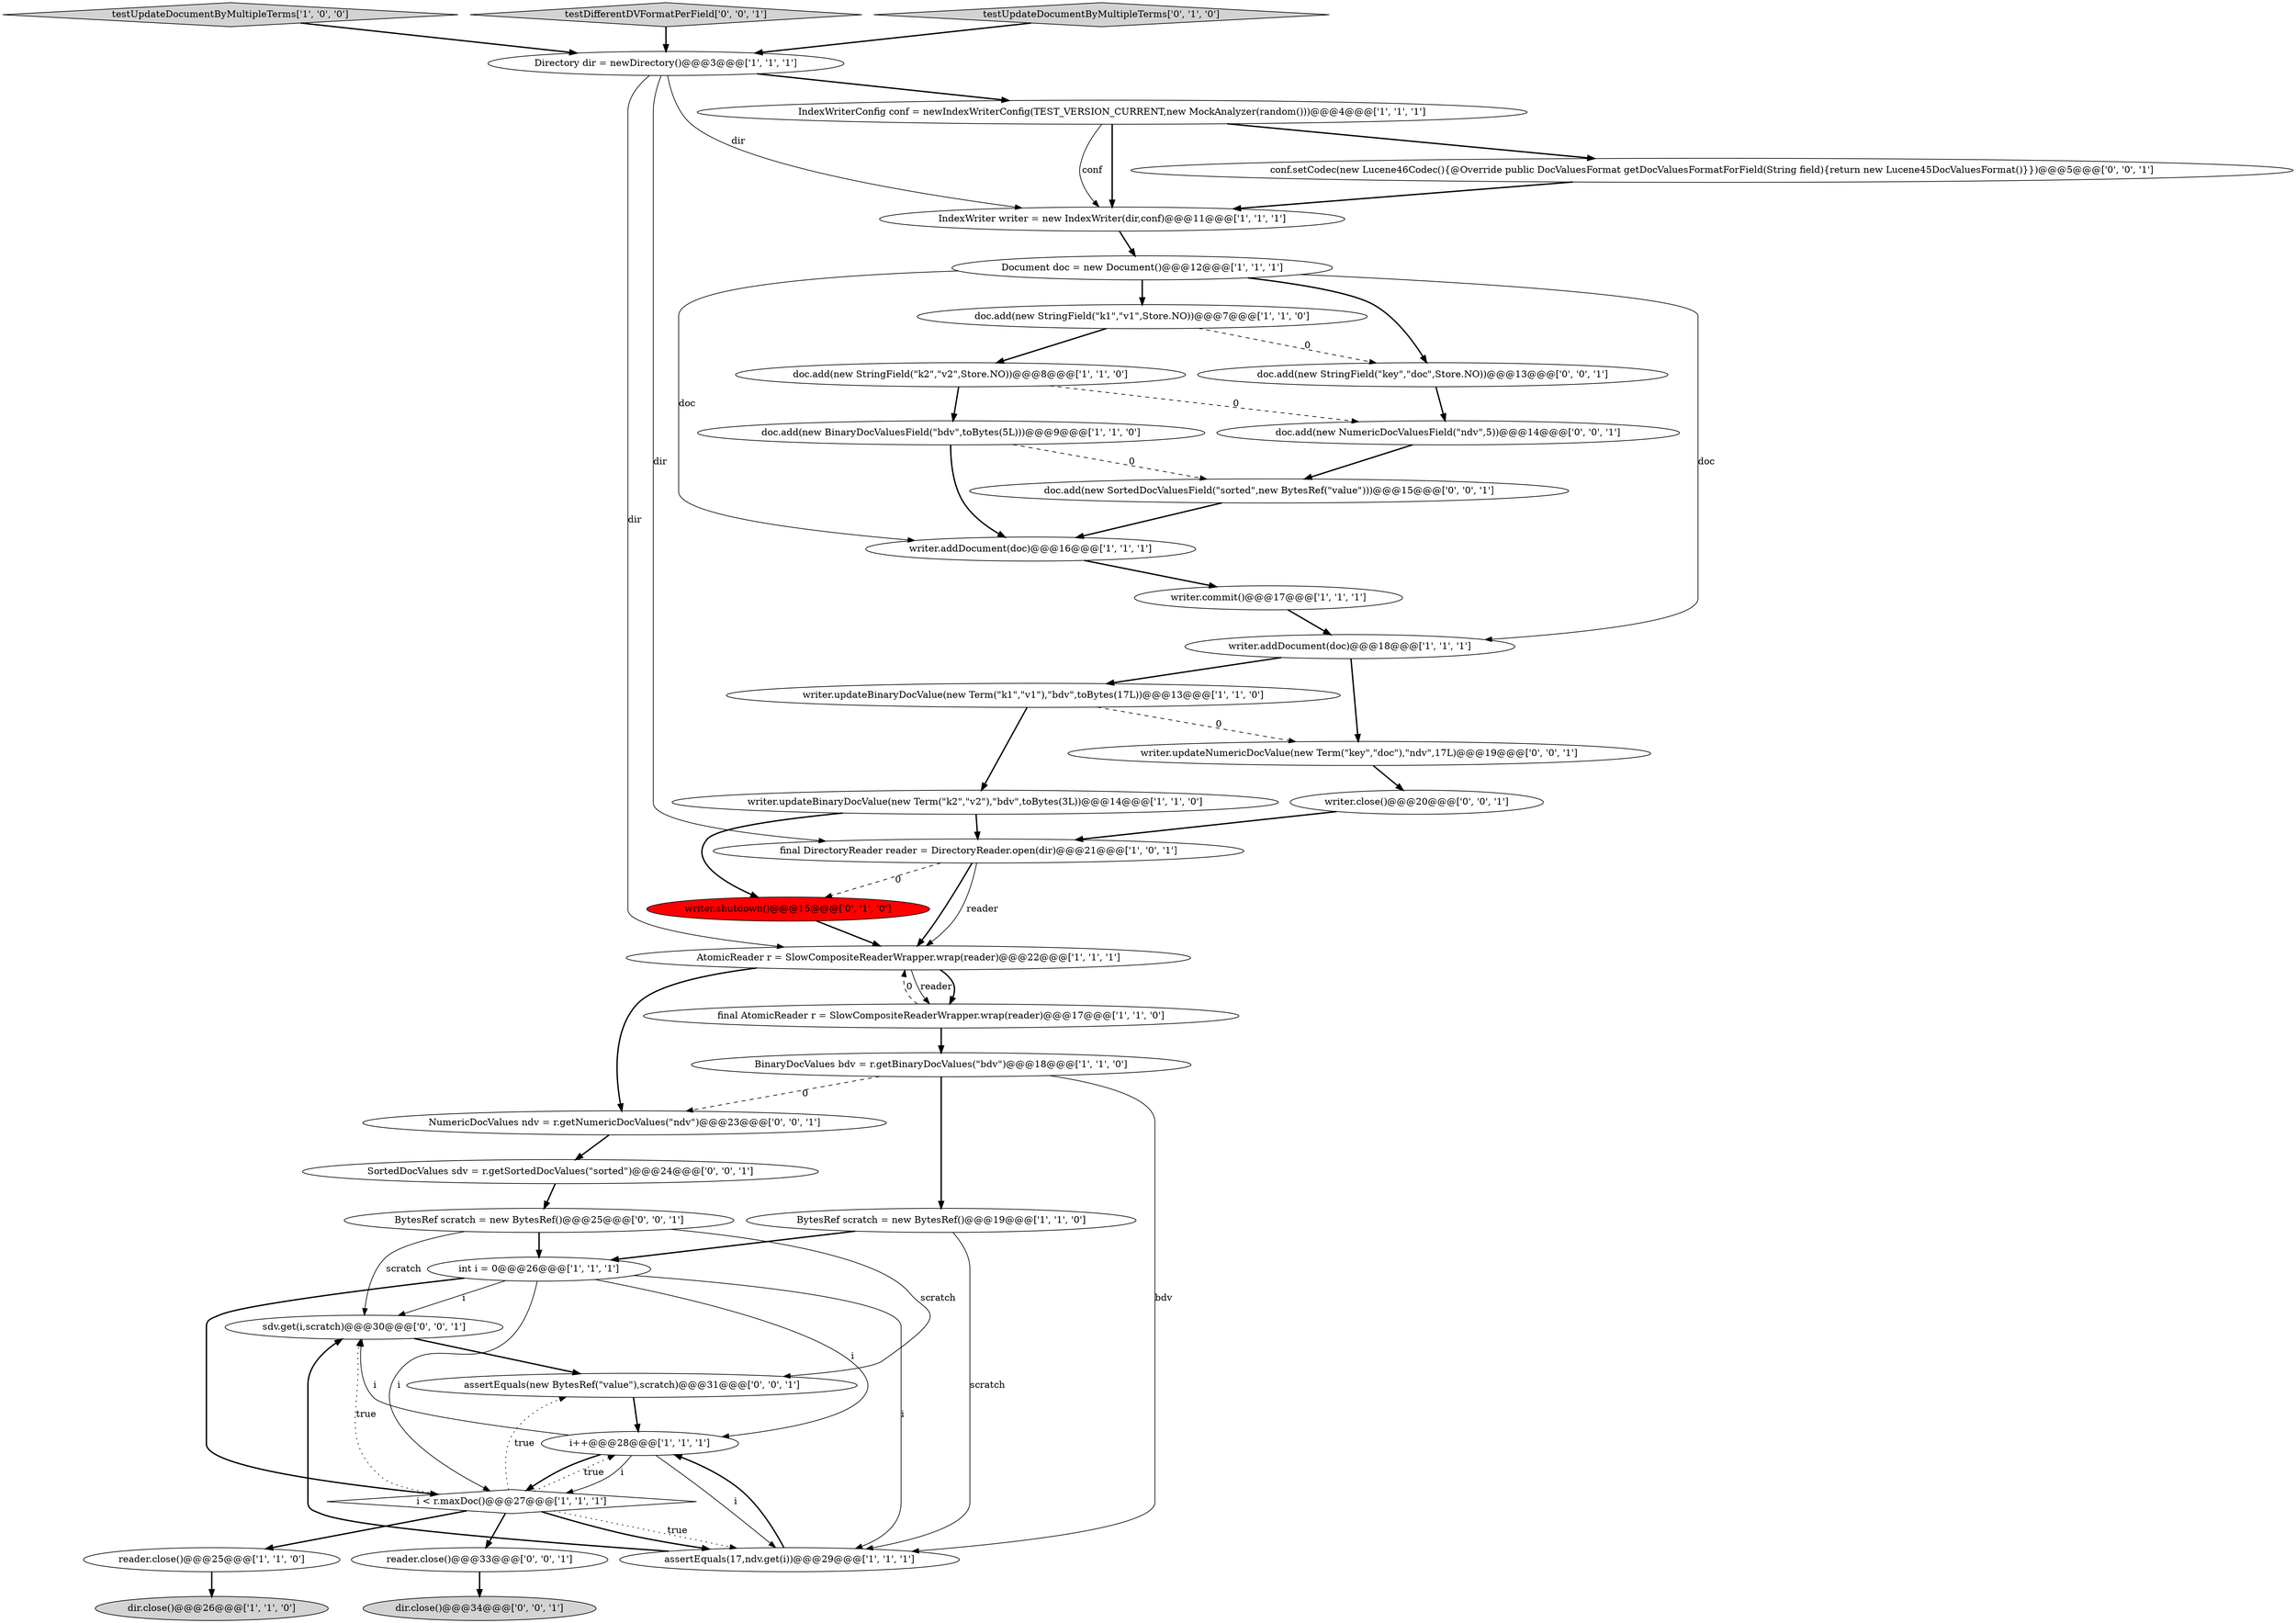 digraph {
23 [style = filled, label = "AtomicReader r = SlowCompositeReaderWrapper.wrap(reader)@@@22@@@['1', '1', '1']", fillcolor = white, shape = ellipse image = "AAA0AAABBB1BBB"];
36 [style = filled, label = "writer.updateNumericDocValue(new Term(\"key\",\"doc\"),\"ndv\",17L)@@@19@@@['0', '0', '1']", fillcolor = white, shape = ellipse image = "AAA0AAABBB3BBB"];
2 [style = filled, label = "i < r.maxDoc()@@@27@@@['1', '1', '1']", fillcolor = white, shape = diamond image = "AAA0AAABBB1BBB"];
21 [style = filled, label = "dir.close()@@@26@@@['1', '1', '0']", fillcolor = lightgray, shape = ellipse image = "AAA0AAABBB1BBB"];
24 [style = filled, label = "writer.shutdown()@@@15@@@['0', '1', '0']", fillcolor = red, shape = ellipse image = "AAA1AAABBB2BBB"];
33 [style = filled, label = "dir.close()@@@34@@@['0', '0', '1']", fillcolor = lightgray, shape = ellipse image = "AAA0AAABBB3BBB"];
27 [style = filled, label = "sdv.get(i,scratch)@@@30@@@['0', '0', '1']", fillcolor = white, shape = ellipse image = "AAA0AAABBB3BBB"];
28 [style = filled, label = "reader.close()@@@33@@@['0', '0', '1']", fillcolor = white, shape = ellipse image = "AAA0AAABBB3BBB"];
26 [style = filled, label = "doc.add(new NumericDocValuesField(\"ndv\",5))@@@14@@@['0', '0', '1']", fillcolor = white, shape = ellipse image = "AAA0AAABBB3BBB"];
10 [style = filled, label = "int i = 0@@@26@@@['1', '1', '1']", fillcolor = white, shape = ellipse image = "AAA0AAABBB1BBB"];
6 [style = filled, label = "final AtomicReader r = SlowCompositeReaderWrapper.wrap(reader)@@@17@@@['1', '1', '0']", fillcolor = white, shape = ellipse image = "AAA0AAABBB1BBB"];
30 [style = filled, label = "NumericDocValues ndv = r.getNumericDocValues(\"ndv\")@@@23@@@['0', '0', '1']", fillcolor = white, shape = ellipse image = "AAA0AAABBB3BBB"];
32 [style = filled, label = "conf.setCodec(new Lucene46Codec(){@Override public DocValuesFormat getDocValuesFormatForField(String field){return new Lucene45DocValuesFormat()}})@@@5@@@['0', '0', '1']", fillcolor = white, shape = ellipse image = "AAA0AAABBB3BBB"];
16 [style = filled, label = "writer.updateBinaryDocValue(new Term(\"k2\",\"v2\"),\"bdv\",toBytes(3L))@@@14@@@['1', '1', '0']", fillcolor = white, shape = ellipse image = "AAA0AAABBB1BBB"];
9 [style = filled, label = "writer.addDocument(doc)@@@16@@@['1', '1', '1']", fillcolor = white, shape = ellipse image = "AAA0AAABBB1BBB"];
12 [style = filled, label = "writer.updateBinaryDocValue(new Term(\"k1\",\"v1\"),\"bdv\",toBytes(17L))@@@13@@@['1', '1', '0']", fillcolor = white, shape = ellipse image = "AAA0AAABBB1BBB"];
15 [style = filled, label = "writer.commit()@@@17@@@['1', '1', '1']", fillcolor = white, shape = ellipse image = "AAA0AAABBB1BBB"];
14 [style = filled, label = "writer.addDocument(doc)@@@18@@@['1', '1', '1']", fillcolor = white, shape = ellipse image = "AAA0AAABBB1BBB"];
11 [style = filled, label = "IndexWriterConfig conf = newIndexWriterConfig(TEST_VERSION_CURRENT,new MockAnalyzer(random()))@@@4@@@['1', '1', '1']", fillcolor = white, shape = ellipse image = "AAA0AAABBB1BBB"];
38 [style = filled, label = "assertEquals(new BytesRef(\"value\"),scratch)@@@31@@@['0', '0', '1']", fillcolor = white, shape = ellipse image = "AAA0AAABBB3BBB"];
18 [style = filled, label = "reader.close()@@@25@@@['1', '1', '0']", fillcolor = white, shape = ellipse image = "AAA0AAABBB1BBB"];
29 [style = filled, label = "SortedDocValues sdv = r.getSortedDocValues(\"sorted\")@@@24@@@['0', '0', '1']", fillcolor = white, shape = ellipse image = "AAA0AAABBB3BBB"];
17 [style = filled, label = "Document doc = new Document()@@@12@@@['1', '1', '1']", fillcolor = white, shape = ellipse image = "AAA0AAABBB1BBB"];
39 [style = filled, label = "doc.add(new StringField(\"key\",\"doc\",Store.NO))@@@13@@@['0', '0', '1']", fillcolor = white, shape = ellipse image = "AAA0AAABBB3BBB"];
19 [style = filled, label = "testUpdateDocumentByMultipleTerms['1', '0', '0']", fillcolor = lightgray, shape = diamond image = "AAA0AAABBB1BBB"];
5 [style = filled, label = "assertEquals(17,ndv.get(i))@@@29@@@['1', '1', '1']", fillcolor = white, shape = ellipse image = "AAA0AAABBB1BBB"];
4 [style = filled, label = "doc.add(new BinaryDocValuesField(\"bdv\",toBytes(5L)))@@@9@@@['1', '1', '0']", fillcolor = white, shape = ellipse image = "AAA0AAABBB1BBB"];
37 [style = filled, label = "writer.close()@@@20@@@['0', '0', '1']", fillcolor = white, shape = ellipse image = "AAA0AAABBB3BBB"];
7 [style = filled, label = "final DirectoryReader reader = DirectoryReader.open(dir)@@@21@@@['1', '0', '1']", fillcolor = white, shape = ellipse image = "AAA0AAABBB1BBB"];
35 [style = filled, label = "BytesRef scratch = new BytesRef()@@@25@@@['0', '0', '1']", fillcolor = white, shape = ellipse image = "AAA0AAABBB3BBB"];
13 [style = filled, label = "IndexWriter writer = new IndexWriter(dir,conf)@@@11@@@['1', '1', '1']", fillcolor = white, shape = ellipse image = "AAA0AAABBB1BBB"];
3 [style = filled, label = "Directory dir = newDirectory()@@@3@@@['1', '1', '1']", fillcolor = white, shape = ellipse image = "AAA0AAABBB1BBB"];
22 [style = filled, label = "doc.add(new StringField(\"k1\",\"v1\",Store.NO))@@@7@@@['1', '1', '0']", fillcolor = white, shape = ellipse image = "AAA0AAABBB1BBB"];
31 [style = filled, label = "testDifferentDVFormatPerField['0', '0', '1']", fillcolor = lightgray, shape = diamond image = "AAA0AAABBB3BBB"];
34 [style = filled, label = "doc.add(new SortedDocValuesField(\"sorted\",new BytesRef(\"value\")))@@@15@@@['0', '0', '1']", fillcolor = white, shape = ellipse image = "AAA0AAABBB3BBB"];
1 [style = filled, label = "BinaryDocValues bdv = r.getBinaryDocValues(\"bdv\")@@@18@@@['1', '1', '0']", fillcolor = white, shape = ellipse image = "AAA0AAABBB1BBB"];
0 [style = filled, label = "i++@@@28@@@['1', '1', '1']", fillcolor = white, shape = ellipse image = "AAA0AAABBB1BBB"];
25 [style = filled, label = "testUpdateDocumentByMultipleTerms['0', '1', '0']", fillcolor = lightgray, shape = diamond image = "AAA0AAABBB2BBB"];
8 [style = filled, label = "BytesRef scratch = new BytesRef()@@@19@@@['1', '1', '0']", fillcolor = white, shape = ellipse image = "AAA0AAABBB1BBB"];
20 [style = filled, label = "doc.add(new StringField(\"k2\",\"v2\",Store.NO))@@@8@@@['1', '1', '0']", fillcolor = white, shape = ellipse image = "AAA0AAABBB1BBB"];
17->9 [style = solid, label="doc"];
4->9 [style = bold, label=""];
23->6 [style = solid, label="reader"];
8->10 [style = bold, label=""];
3->13 [style = solid, label="dir"];
27->38 [style = bold, label=""];
34->9 [style = bold, label=""];
1->8 [style = bold, label=""];
10->5 [style = solid, label="i"];
23->30 [style = bold, label=""];
2->0 [style = dotted, label="true"];
15->14 [style = bold, label=""];
1->30 [style = dashed, label="0"];
16->24 [style = bold, label=""];
0->2 [style = bold, label=""];
25->3 [style = bold, label=""];
26->34 [style = bold, label=""];
16->7 [style = bold, label=""];
3->11 [style = bold, label=""];
10->2 [style = solid, label="i"];
10->0 [style = solid, label="i"];
3->7 [style = solid, label="dir"];
2->18 [style = bold, label=""];
0->27 [style = solid, label="i"];
11->32 [style = bold, label=""];
12->16 [style = bold, label=""];
11->13 [style = solid, label="conf"];
17->22 [style = bold, label=""];
30->29 [style = bold, label=""];
39->26 [style = bold, label=""];
37->7 [style = bold, label=""];
1->5 [style = solid, label="bdv"];
8->5 [style = solid, label="scratch"];
20->4 [style = bold, label=""];
0->5 [style = solid, label="i"];
6->1 [style = bold, label=""];
13->17 [style = bold, label=""];
0->2 [style = solid, label="i"];
3->23 [style = solid, label="dir"];
28->33 [style = bold, label=""];
17->14 [style = solid, label="doc"];
22->20 [style = bold, label=""];
5->0 [style = bold, label=""];
2->27 [style = dotted, label="true"];
7->24 [style = dashed, label="0"];
12->36 [style = dashed, label="0"];
9->15 [style = bold, label=""];
17->39 [style = bold, label=""];
23->6 [style = bold, label=""];
7->23 [style = bold, label=""];
14->12 [style = bold, label=""];
11->13 [style = bold, label=""];
38->0 [style = bold, label=""];
4->34 [style = dashed, label="0"];
22->39 [style = dashed, label="0"];
10->27 [style = solid, label="i"];
10->2 [style = bold, label=""];
35->10 [style = bold, label=""];
36->37 [style = bold, label=""];
29->35 [style = bold, label=""];
18->21 [style = bold, label=""];
5->27 [style = bold, label=""];
31->3 [style = bold, label=""];
32->13 [style = bold, label=""];
35->27 [style = solid, label="scratch"];
35->38 [style = solid, label="scratch"];
2->5 [style = dotted, label="true"];
2->38 [style = dotted, label="true"];
19->3 [style = bold, label=""];
2->28 [style = bold, label=""];
20->26 [style = dashed, label="0"];
6->23 [style = dashed, label="0"];
2->5 [style = bold, label=""];
7->23 [style = solid, label="reader"];
24->23 [style = bold, label=""];
14->36 [style = bold, label=""];
}
